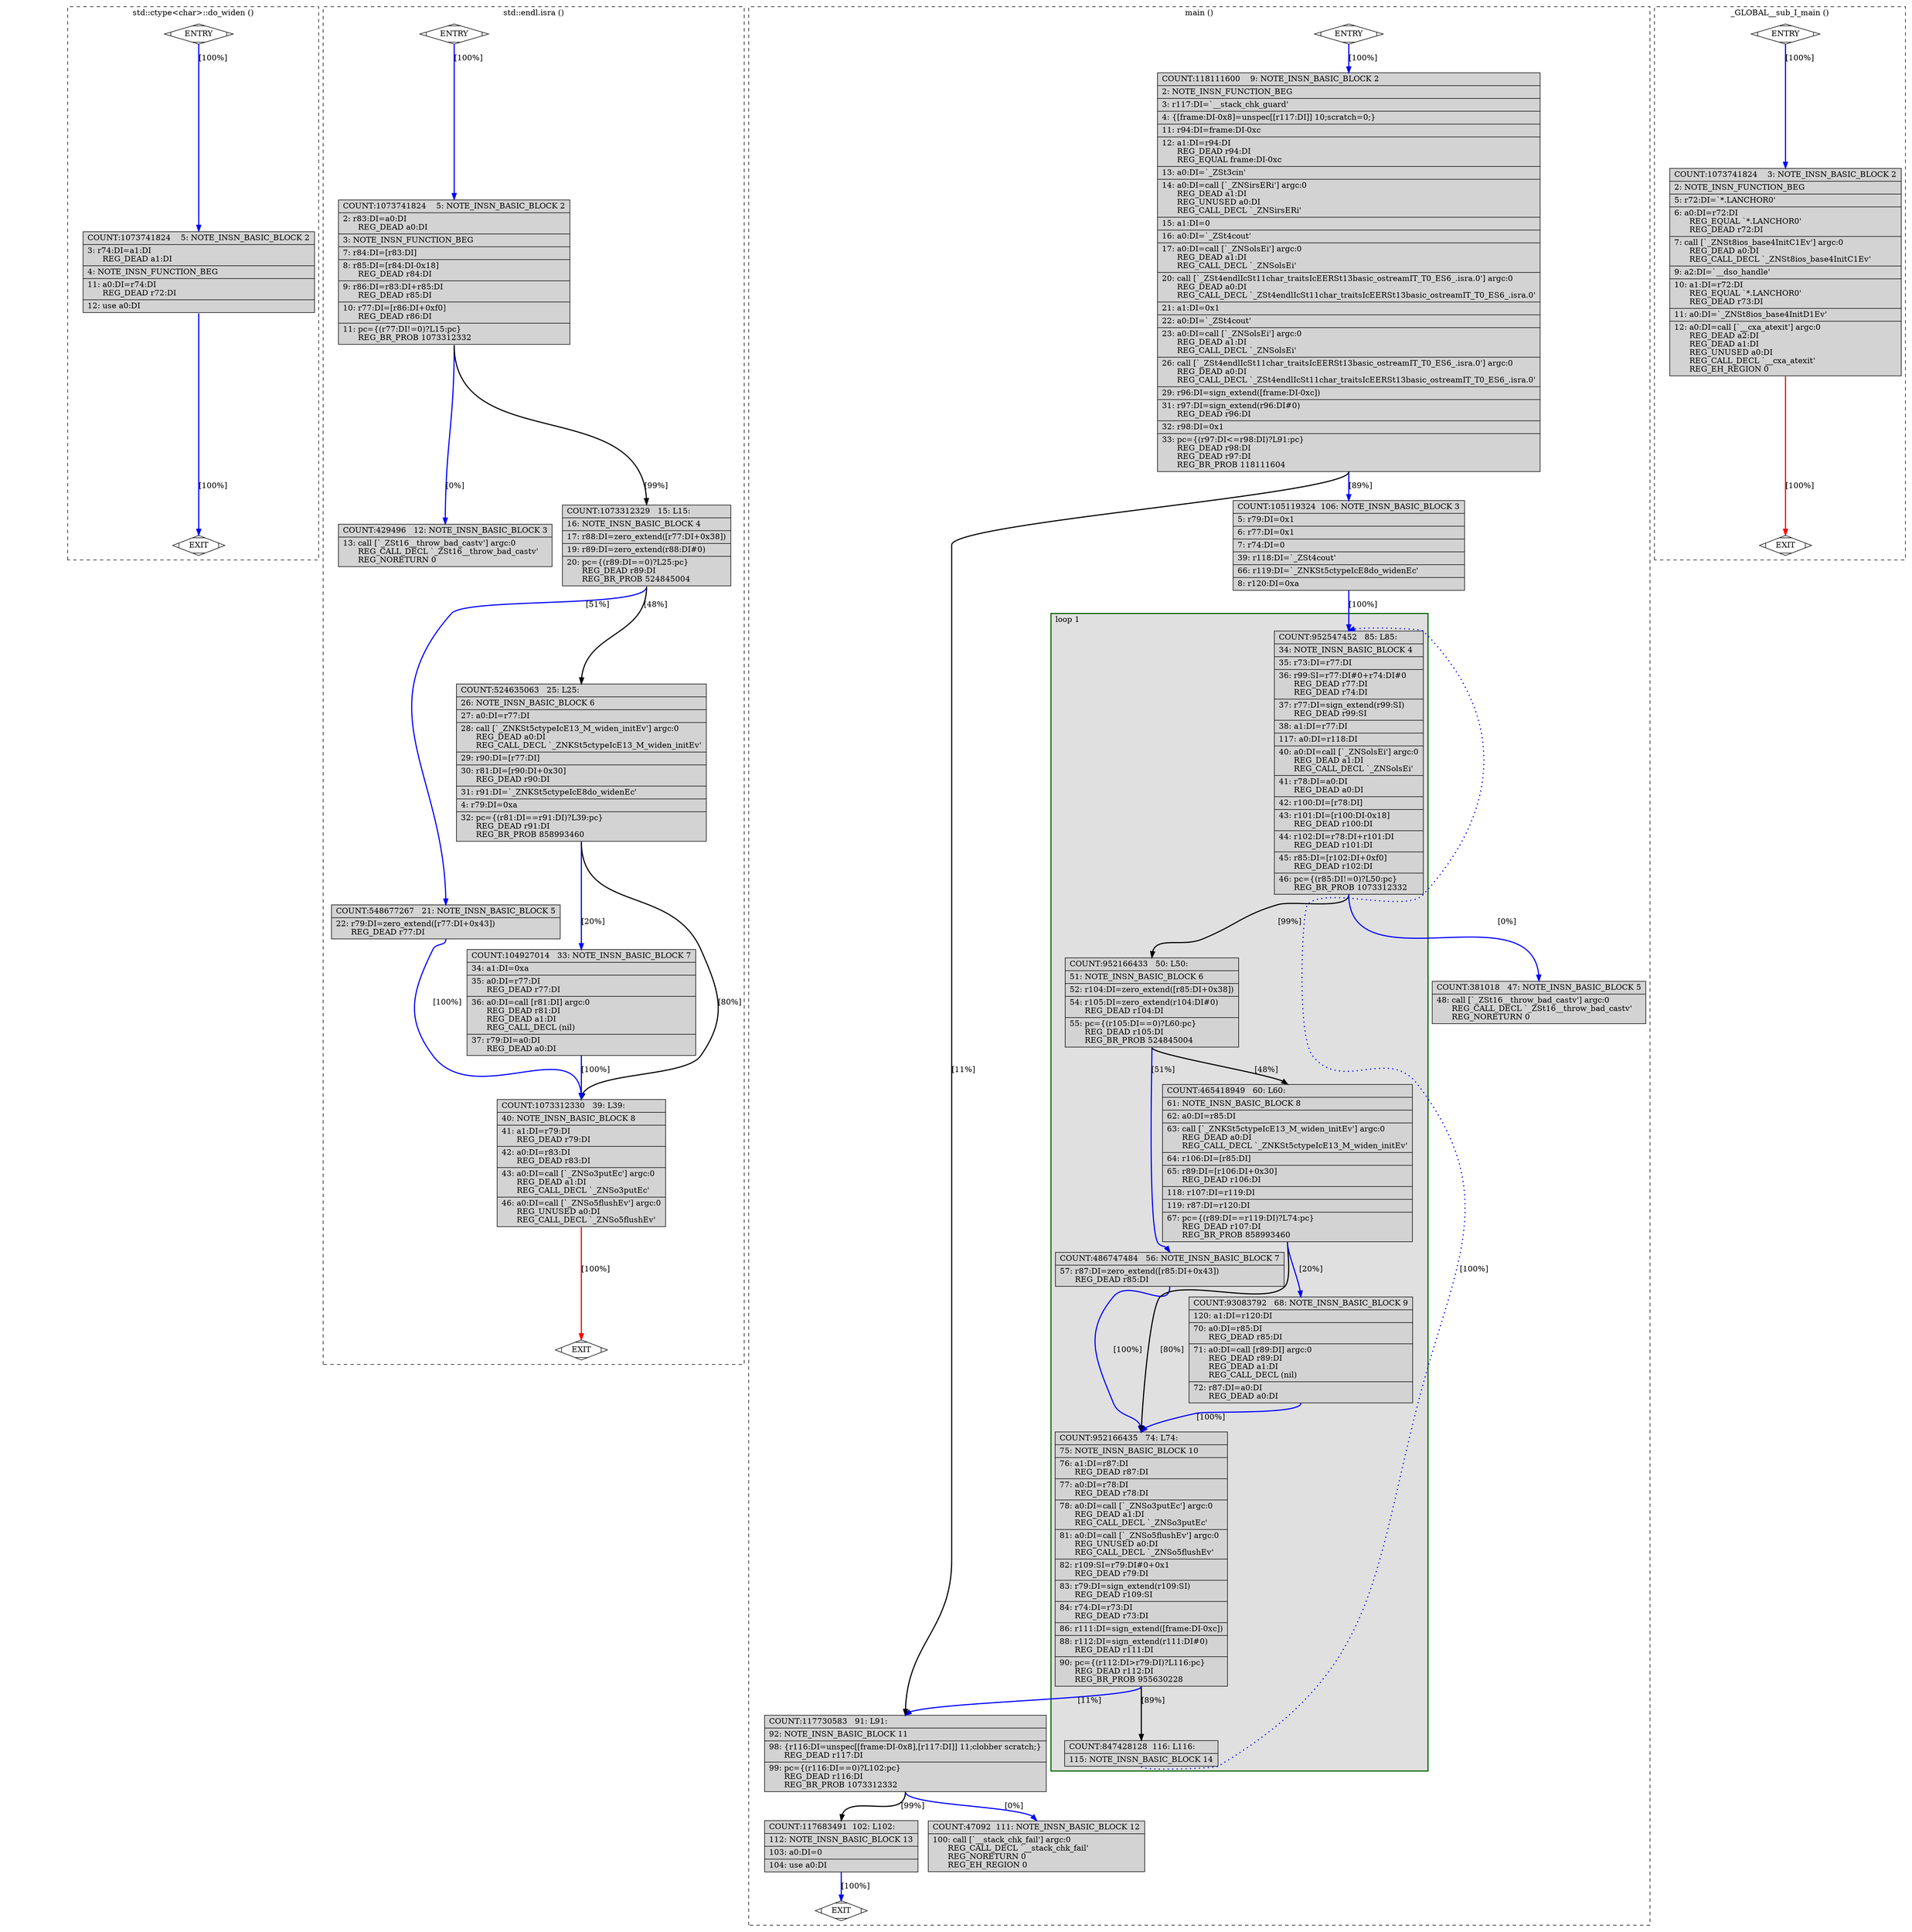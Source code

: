 digraph "cfg_analysis/O2/fibonacci_O2-Fibonacci.cpp.264r.loop2_invariant" {
overlap=false;
subgraph "cluster_std::ctype<char>::do_widen" {
	style="dashed";
	color="black";
	label="std::ctype<char>::do_widen ()";
	fn_1561_basic_block_0 [shape=Mdiamond,style=filled,fillcolor=white,label="ENTRY"];

	fn_1561_basic_block_1 [shape=Mdiamond,style=filled,fillcolor=white,label="EXIT"];

	fn_1561_basic_block_2 [shape=record,style=filled,fillcolor=lightgrey,label="{COUNT:1073741824\ \ \ \ 5:\ NOTE_INSN_BASIC_BLOCK\ 2\l\
|\ \ \ \ 3:\ r74:DI=a1:DI\l\
\ \ \ \ \ \ REG_DEAD\ a1:DI\l\
|\ \ \ \ 4:\ NOTE_INSN_FUNCTION_BEG\l\
|\ \ \ 11:\ a0:DI=r74:DI\l\
\ \ \ \ \ \ REG_DEAD\ r72:DI\l\
|\ \ \ 12:\ use\ a0:DI\l\
}"];

	fn_1561_basic_block_0:s -> fn_1561_basic_block_2:n [style="solid,bold",color=blue,weight=100,constraint=true,label="[100%]"];
	fn_1561_basic_block_2:s -> fn_1561_basic_block_1:n [style="solid,bold",color=blue,weight=100,constraint=true,label="[100%]"];
	fn_1561_basic_block_0:s -> fn_1561_basic_block_1:n [style="invis",constraint=true];
}
subgraph "cluster_std::endl.isra" {
	style="dashed";
	color="black";
	label="std::endl.isra ()";
	fn_2298_basic_block_0 [shape=Mdiamond,style=filled,fillcolor=white,label="ENTRY"];

	fn_2298_basic_block_1 [shape=Mdiamond,style=filled,fillcolor=white,label="EXIT"];

	fn_2298_basic_block_2 [shape=record,style=filled,fillcolor=lightgrey,label="{COUNT:1073741824\ \ \ \ 5:\ NOTE_INSN_BASIC_BLOCK\ 2\l\
|\ \ \ \ 2:\ r83:DI=a0:DI\l\
\ \ \ \ \ \ REG_DEAD\ a0:DI\l\
|\ \ \ \ 3:\ NOTE_INSN_FUNCTION_BEG\l\
|\ \ \ \ 7:\ r84:DI=[r83:DI]\l\
|\ \ \ \ 8:\ r85:DI=[r84:DI-0x18]\l\
\ \ \ \ \ \ REG_DEAD\ r84:DI\l\
|\ \ \ \ 9:\ r86:DI=r83:DI+r85:DI\l\
\ \ \ \ \ \ REG_DEAD\ r85:DI\l\
|\ \ \ 10:\ r77:DI=[r86:DI+0xf0]\l\
\ \ \ \ \ \ REG_DEAD\ r86:DI\l\
|\ \ \ 11:\ pc=\{(r77:DI!=0)?L15:pc\}\l\
\ \ \ \ \ \ REG_BR_PROB\ 1073312332\l\
}"];

	fn_2298_basic_block_3 [shape=record,style=filled,fillcolor=lightgrey,label="{COUNT:429496\ \ \ 12:\ NOTE_INSN_BASIC_BLOCK\ 3\l\
|\ \ \ 13:\ call\ [`_ZSt16__throw_bad_castv']\ argc:0\l\
\ \ \ \ \ \ REG_CALL_DECL\ `_ZSt16__throw_bad_castv'\l\
\ \ \ \ \ \ REG_NORETURN\ 0\l\
}"];

	fn_2298_basic_block_4 [shape=record,style=filled,fillcolor=lightgrey,label="{COUNT:1073312329\ \ \ 15:\ L15:\l\
|\ \ \ 16:\ NOTE_INSN_BASIC_BLOCK\ 4\l\
|\ \ \ 17:\ r88:DI=zero_extend([r77:DI+0x38])\l\
|\ \ \ 19:\ r89:DI=zero_extend(r88:DI#0)\l\
|\ \ \ 20:\ pc=\{(r89:DI==0)?L25:pc\}\l\
\ \ \ \ \ \ REG_DEAD\ r89:DI\l\
\ \ \ \ \ \ REG_BR_PROB\ 524845004\l\
}"];

	fn_2298_basic_block_5 [shape=record,style=filled,fillcolor=lightgrey,label="{COUNT:548677267\ \ \ 21:\ NOTE_INSN_BASIC_BLOCK\ 5\l\
|\ \ \ 22:\ r79:DI=zero_extend([r77:DI+0x43])\l\
\ \ \ \ \ \ REG_DEAD\ r77:DI\l\
}"];

	fn_2298_basic_block_6 [shape=record,style=filled,fillcolor=lightgrey,label="{COUNT:524635063\ \ \ 25:\ L25:\l\
|\ \ \ 26:\ NOTE_INSN_BASIC_BLOCK\ 6\l\
|\ \ \ 27:\ a0:DI=r77:DI\l\
|\ \ \ 28:\ call\ [`_ZNKSt5ctypeIcE13_M_widen_initEv']\ argc:0\l\
\ \ \ \ \ \ REG_DEAD\ a0:DI\l\
\ \ \ \ \ \ REG_CALL_DECL\ `_ZNKSt5ctypeIcE13_M_widen_initEv'\l\
|\ \ \ 29:\ r90:DI=[r77:DI]\l\
|\ \ \ 30:\ r81:DI=[r90:DI+0x30]\l\
\ \ \ \ \ \ REG_DEAD\ r90:DI\l\
|\ \ \ 31:\ r91:DI=`_ZNKSt5ctypeIcE8do_widenEc'\l\
|\ \ \ \ 4:\ r79:DI=0xa\l\
|\ \ \ 32:\ pc=\{(r81:DI==r91:DI)?L39:pc\}\l\
\ \ \ \ \ \ REG_DEAD\ r91:DI\l\
\ \ \ \ \ \ REG_BR_PROB\ 858993460\l\
}"];

	fn_2298_basic_block_7 [shape=record,style=filled,fillcolor=lightgrey,label="{COUNT:104927014\ \ \ 33:\ NOTE_INSN_BASIC_BLOCK\ 7\l\
|\ \ \ 34:\ a1:DI=0xa\l\
|\ \ \ 35:\ a0:DI=r77:DI\l\
\ \ \ \ \ \ REG_DEAD\ r77:DI\l\
|\ \ \ 36:\ a0:DI=call\ [r81:DI]\ argc:0\l\
\ \ \ \ \ \ REG_DEAD\ r81:DI\l\
\ \ \ \ \ \ REG_DEAD\ a1:DI\l\
\ \ \ \ \ \ REG_CALL_DECL\ (nil)\l\
|\ \ \ 37:\ r79:DI=a0:DI\l\
\ \ \ \ \ \ REG_DEAD\ a0:DI\l\
}"];

	fn_2298_basic_block_8 [shape=record,style=filled,fillcolor=lightgrey,label="{COUNT:1073312330\ \ \ 39:\ L39:\l\
|\ \ \ 40:\ NOTE_INSN_BASIC_BLOCK\ 8\l\
|\ \ \ 41:\ a1:DI=r79:DI\l\
\ \ \ \ \ \ REG_DEAD\ r79:DI\l\
|\ \ \ 42:\ a0:DI=r83:DI\l\
\ \ \ \ \ \ REG_DEAD\ r83:DI\l\
|\ \ \ 43:\ a0:DI=call\ [`_ZNSo3putEc']\ argc:0\l\
\ \ \ \ \ \ REG_DEAD\ a1:DI\l\
\ \ \ \ \ \ REG_CALL_DECL\ `_ZNSo3putEc'\l\
|\ \ \ 46:\ a0:DI=call\ [`_ZNSo5flushEv']\ argc:0\l\
\ \ \ \ \ \ REG_UNUSED\ a0:DI\l\
\ \ \ \ \ \ REG_CALL_DECL\ `_ZNSo5flushEv'\l\
}"];

	fn_2298_basic_block_0:s -> fn_2298_basic_block_2:n [style="solid,bold",color=blue,weight=100,constraint=true,label="[100%]"];
	fn_2298_basic_block_2:s -> fn_2298_basic_block_3:n [style="solid,bold",color=blue,weight=100,constraint=true,label="[0%]"];
	fn_2298_basic_block_2:s -> fn_2298_basic_block_4:n [style="solid,bold",color=black,weight=10,constraint=true,label="[99%]"];
	fn_2298_basic_block_4:s -> fn_2298_basic_block_5:n [style="solid,bold",color=blue,weight=100,constraint=true,label="[51%]"];
	fn_2298_basic_block_4:s -> fn_2298_basic_block_6:n [style="solid,bold",color=black,weight=10,constraint=true,label="[48%]"];
	fn_2298_basic_block_5:s -> fn_2298_basic_block_8:n [style="solid,bold",color=blue,weight=100,constraint=true,label="[100%]"];
	fn_2298_basic_block_6:s -> fn_2298_basic_block_8:n [style="solid,bold",color=black,weight=10,constraint=true,label="[80%]"];
	fn_2298_basic_block_6:s -> fn_2298_basic_block_7:n [style="solid,bold",color=blue,weight=100,constraint=true,label="[20%]"];
	fn_2298_basic_block_7:s -> fn_2298_basic_block_8:n [style="solid,bold",color=blue,weight=100,constraint=true,label="[100%]"];
	fn_2298_basic_block_8:s -> fn_2298_basic_block_1:n [style="solid,bold",color=red,weight=10,constraint=true,label="[100%]"];
	fn_2298_basic_block_0:s -> fn_2298_basic_block_1:n [style="invis",constraint=true];
}
subgraph "cluster_main" {
	style="dashed";
	color="black";
	label="main ()";
	subgraph cluster_1808_1 {
	style="filled";
	color="darkgreen";
	fillcolor="grey88";
	label="loop 1";
	labeljust=l;
	penwidth=2;
	fn_1808_basic_block_4 [shape=record,style=filled,fillcolor=lightgrey,label="{COUNT:952547452\ \ \ 85:\ L85:\l\
|\ \ \ 34:\ NOTE_INSN_BASIC_BLOCK\ 4\l\
|\ \ \ 35:\ r73:DI=r77:DI\l\
|\ \ \ 36:\ r99:SI=r77:DI#0+r74:DI#0\l\
\ \ \ \ \ \ REG_DEAD\ r77:DI\l\
\ \ \ \ \ \ REG_DEAD\ r74:DI\l\
|\ \ \ 37:\ r77:DI=sign_extend(r99:SI)\l\
\ \ \ \ \ \ REG_DEAD\ r99:SI\l\
|\ \ \ 38:\ a1:DI=r77:DI\l\
|\ \ 117:\ a0:DI=r118:DI\l\
|\ \ \ 40:\ a0:DI=call\ [`_ZNSolsEi']\ argc:0\l\
\ \ \ \ \ \ REG_DEAD\ a1:DI\l\
\ \ \ \ \ \ REG_CALL_DECL\ `_ZNSolsEi'\l\
|\ \ \ 41:\ r78:DI=a0:DI\l\
\ \ \ \ \ \ REG_DEAD\ a0:DI\l\
|\ \ \ 42:\ r100:DI=[r78:DI]\l\
|\ \ \ 43:\ r101:DI=[r100:DI-0x18]\l\
\ \ \ \ \ \ REG_DEAD\ r100:DI\l\
|\ \ \ 44:\ r102:DI=r78:DI+r101:DI\l\
\ \ \ \ \ \ REG_DEAD\ r101:DI\l\
|\ \ \ 45:\ r85:DI=[r102:DI+0xf0]\l\
\ \ \ \ \ \ REG_DEAD\ r102:DI\l\
|\ \ \ 46:\ pc=\{(r85:DI!=0)?L50:pc\}\l\
\ \ \ \ \ \ REG_BR_PROB\ 1073312332\l\
}"];

	fn_1808_basic_block_6 [shape=record,style=filled,fillcolor=lightgrey,label="{COUNT:952166433\ \ \ 50:\ L50:\l\
|\ \ \ 51:\ NOTE_INSN_BASIC_BLOCK\ 6\l\
|\ \ \ 52:\ r104:DI=zero_extend([r85:DI+0x38])\l\
|\ \ \ 54:\ r105:DI=zero_extend(r104:DI#0)\l\
\ \ \ \ \ \ REG_DEAD\ r104:DI\l\
|\ \ \ 55:\ pc=\{(r105:DI==0)?L60:pc\}\l\
\ \ \ \ \ \ REG_DEAD\ r105:DI\l\
\ \ \ \ \ \ REG_BR_PROB\ 524845004\l\
}"];

	fn_1808_basic_block_7 [shape=record,style=filled,fillcolor=lightgrey,label="{COUNT:486747484\ \ \ 56:\ NOTE_INSN_BASIC_BLOCK\ 7\l\
|\ \ \ 57:\ r87:DI=zero_extend([r85:DI+0x43])\l\
\ \ \ \ \ \ REG_DEAD\ r85:DI\l\
}"];

	fn_1808_basic_block_8 [shape=record,style=filled,fillcolor=lightgrey,label="{COUNT:465418949\ \ \ 60:\ L60:\l\
|\ \ \ 61:\ NOTE_INSN_BASIC_BLOCK\ 8\l\
|\ \ \ 62:\ a0:DI=r85:DI\l\
|\ \ \ 63:\ call\ [`_ZNKSt5ctypeIcE13_M_widen_initEv']\ argc:0\l\
\ \ \ \ \ \ REG_DEAD\ a0:DI\l\
\ \ \ \ \ \ REG_CALL_DECL\ `_ZNKSt5ctypeIcE13_M_widen_initEv'\l\
|\ \ \ 64:\ r106:DI=[r85:DI]\l\
|\ \ \ 65:\ r89:DI=[r106:DI+0x30]\l\
\ \ \ \ \ \ REG_DEAD\ r106:DI\l\
|\ \ 118:\ r107:DI=r119:DI\l\
|\ \ 119:\ r87:DI=r120:DI\l\
|\ \ \ 67:\ pc=\{(r89:DI==r119:DI)?L74:pc\}\l\
\ \ \ \ \ \ REG_DEAD\ r107:DI\l\
\ \ \ \ \ \ REG_BR_PROB\ 858993460\l\
}"];

	fn_1808_basic_block_10 [shape=record,style=filled,fillcolor=lightgrey,label="{COUNT:952166435\ \ \ 74:\ L74:\l\
|\ \ \ 75:\ NOTE_INSN_BASIC_BLOCK\ 10\l\
|\ \ \ 76:\ a1:DI=r87:DI\l\
\ \ \ \ \ \ REG_DEAD\ r87:DI\l\
|\ \ \ 77:\ a0:DI=r78:DI\l\
\ \ \ \ \ \ REG_DEAD\ r78:DI\l\
|\ \ \ 78:\ a0:DI=call\ [`_ZNSo3putEc']\ argc:0\l\
\ \ \ \ \ \ REG_DEAD\ a1:DI\l\
\ \ \ \ \ \ REG_CALL_DECL\ `_ZNSo3putEc'\l\
|\ \ \ 81:\ a0:DI=call\ [`_ZNSo5flushEv']\ argc:0\l\
\ \ \ \ \ \ REG_UNUSED\ a0:DI\l\
\ \ \ \ \ \ REG_CALL_DECL\ `_ZNSo5flushEv'\l\
|\ \ \ 82:\ r109:SI=r79:DI#0+0x1\l\
\ \ \ \ \ \ REG_DEAD\ r79:DI\l\
|\ \ \ 83:\ r79:DI=sign_extend(r109:SI)\l\
\ \ \ \ \ \ REG_DEAD\ r109:SI\l\
|\ \ \ 84:\ r74:DI=r73:DI\l\
\ \ \ \ \ \ REG_DEAD\ r73:DI\l\
|\ \ \ 86:\ r111:DI=sign_extend([frame:DI-0xc])\l\
|\ \ \ 88:\ r112:DI=sign_extend(r111:DI#0)\l\
\ \ \ \ \ \ REG_DEAD\ r111:DI\l\
|\ \ \ 90:\ pc=\{(r112:DI\>r79:DI)?L116:pc\}\l\
\ \ \ \ \ \ REG_DEAD\ r112:DI\l\
\ \ \ \ \ \ REG_BR_PROB\ 955630228\l\
}"];

	fn_1808_basic_block_9 [shape=record,style=filled,fillcolor=lightgrey,label="{COUNT:93083792\ \ \ 68:\ NOTE_INSN_BASIC_BLOCK\ 9\l\
|\ \ 120:\ a1:DI=r120:DI\l\
|\ \ \ 70:\ a0:DI=r85:DI\l\
\ \ \ \ \ \ REG_DEAD\ r85:DI\l\
|\ \ \ 71:\ a0:DI=call\ [r89:DI]\ argc:0\l\
\ \ \ \ \ \ REG_DEAD\ r89:DI\l\
\ \ \ \ \ \ REG_DEAD\ a1:DI\l\
\ \ \ \ \ \ REG_CALL_DECL\ (nil)\l\
|\ \ \ 72:\ r87:DI=a0:DI\l\
\ \ \ \ \ \ REG_DEAD\ a0:DI\l\
}"];

	fn_1808_basic_block_14 [shape=record,style=filled,fillcolor=lightgrey,label="{COUNT:847428128\ \ 116:\ L116:\l\
|\ \ 115:\ NOTE_INSN_BASIC_BLOCK\ 14\l\
}"];

	}
	fn_1808_basic_block_0 [shape=Mdiamond,style=filled,fillcolor=white,label="ENTRY"];

	fn_1808_basic_block_1 [shape=Mdiamond,style=filled,fillcolor=white,label="EXIT"];

	fn_1808_basic_block_2 [shape=record,style=filled,fillcolor=lightgrey,label="{COUNT:118111600\ \ \ \ 9:\ NOTE_INSN_BASIC_BLOCK\ 2\l\
|\ \ \ \ 2:\ NOTE_INSN_FUNCTION_BEG\l\
|\ \ \ \ 3:\ r117:DI=`__stack_chk_guard'\l\
|\ \ \ \ 4:\ \{[frame:DI-0x8]=unspec[[r117:DI]]\ 10;scratch=0;\}\l\
|\ \ \ 11:\ r94:DI=frame:DI-0xc\l\
|\ \ \ 12:\ a1:DI=r94:DI\l\
\ \ \ \ \ \ REG_DEAD\ r94:DI\l\
\ \ \ \ \ \ REG_EQUAL\ frame:DI-0xc\l\
|\ \ \ 13:\ a0:DI=`_ZSt3cin'\l\
|\ \ \ 14:\ a0:DI=call\ [`_ZNSirsERi']\ argc:0\l\
\ \ \ \ \ \ REG_DEAD\ a1:DI\l\
\ \ \ \ \ \ REG_UNUSED\ a0:DI\l\
\ \ \ \ \ \ REG_CALL_DECL\ `_ZNSirsERi'\l\
|\ \ \ 15:\ a1:DI=0\l\
|\ \ \ 16:\ a0:DI=`_ZSt4cout'\l\
|\ \ \ 17:\ a0:DI=call\ [`_ZNSolsEi']\ argc:0\l\
\ \ \ \ \ \ REG_DEAD\ a1:DI\l\
\ \ \ \ \ \ REG_CALL_DECL\ `_ZNSolsEi'\l\
|\ \ \ 20:\ call\ [`_ZSt4endlIcSt11char_traitsIcEERSt13basic_ostreamIT_T0_ES6_.isra.0']\ argc:0\l\
\ \ \ \ \ \ REG_DEAD\ a0:DI\l\
\ \ \ \ \ \ REG_CALL_DECL\ `_ZSt4endlIcSt11char_traitsIcEERSt13basic_ostreamIT_T0_ES6_.isra.0'\l\
|\ \ \ 21:\ a1:DI=0x1\l\
|\ \ \ 22:\ a0:DI=`_ZSt4cout'\l\
|\ \ \ 23:\ a0:DI=call\ [`_ZNSolsEi']\ argc:0\l\
\ \ \ \ \ \ REG_DEAD\ a1:DI\l\
\ \ \ \ \ \ REG_CALL_DECL\ `_ZNSolsEi'\l\
|\ \ \ 26:\ call\ [`_ZSt4endlIcSt11char_traitsIcEERSt13basic_ostreamIT_T0_ES6_.isra.0']\ argc:0\l\
\ \ \ \ \ \ REG_DEAD\ a0:DI\l\
\ \ \ \ \ \ REG_CALL_DECL\ `_ZSt4endlIcSt11char_traitsIcEERSt13basic_ostreamIT_T0_ES6_.isra.0'\l\
|\ \ \ 29:\ r96:DI=sign_extend([frame:DI-0xc])\l\
|\ \ \ 31:\ r97:DI=sign_extend(r96:DI#0)\l\
\ \ \ \ \ \ REG_DEAD\ r96:DI\l\
|\ \ \ 32:\ r98:DI=0x1\l\
|\ \ \ 33:\ pc=\{(r97:DI\<=r98:DI)?L91:pc\}\l\
\ \ \ \ \ \ REG_DEAD\ r98:DI\l\
\ \ \ \ \ \ REG_DEAD\ r97:DI\l\
\ \ \ \ \ \ REG_BR_PROB\ 118111604\l\
}"];

	fn_1808_basic_block_3 [shape=record,style=filled,fillcolor=lightgrey,label="{COUNT:105119324\ \ 106:\ NOTE_INSN_BASIC_BLOCK\ 3\l\
|\ \ \ \ 5:\ r79:DI=0x1\l\
|\ \ \ \ 6:\ r77:DI=0x1\l\
|\ \ \ \ 7:\ r74:DI=0\l\
|\ \ \ 39:\ r118:DI=`_ZSt4cout'\l\
|\ \ \ 66:\ r119:DI=`_ZNKSt5ctypeIcE8do_widenEc'\l\
|\ \ \ \ 8:\ r120:DI=0xa\l\
}"];

	fn_1808_basic_block_5 [shape=record,style=filled,fillcolor=lightgrey,label="{COUNT:381018\ \ \ 47:\ NOTE_INSN_BASIC_BLOCK\ 5\l\
|\ \ \ 48:\ call\ [`_ZSt16__throw_bad_castv']\ argc:0\l\
\ \ \ \ \ \ REG_CALL_DECL\ `_ZSt16__throw_bad_castv'\l\
\ \ \ \ \ \ REG_NORETURN\ 0\l\
}"];

	fn_1808_basic_block_11 [shape=record,style=filled,fillcolor=lightgrey,label="{COUNT:117730583\ \ \ 91:\ L91:\l\
|\ \ \ 92:\ NOTE_INSN_BASIC_BLOCK\ 11\l\
|\ \ \ 98:\ \{r116:DI=unspec[[frame:DI-0x8],[r117:DI]]\ 11;clobber\ scratch;\}\l\
\ \ \ \ \ \ REG_DEAD\ r117:DI\l\
|\ \ \ 99:\ pc=\{(r116:DI==0)?L102:pc\}\l\
\ \ \ \ \ \ REG_DEAD\ r116:DI\l\
\ \ \ \ \ \ REG_BR_PROB\ 1073312332\l\
}"];

	fn_1808_basic_block_12 [shape=record,style=filled,fillcolor=lightgrey,label="{COUNT:47092\ \ 111:\ NOTE_INSN_BASIC_BLOCK\ 12\l\
|\ \ 100:\ call\ [`__stack_chk_fail']\ argc:0\l\
\ \ \ \ \ \ REG_CALL_DECL\ `__stack_chk_fail'\l\
\ \ \ \ \ \ REG_NORETURN\ 0\l\
\ \ \ \ \ \ REG_EH_REGION\ 0\l\
}"];

	fn_1808_basic_block_13 [shape=record,style=filled,fillcolor=lightgrey,label="{COUNT:117683491\ \ 102:\ L102:\l\
|\ \ 112:\ NOTE_INSN_BASIC_BLOCK\ 13\l\
|\ \ 103:\ a0:DI=0\l\
|\ \ 104:\ use\ a0:DI\l\
}"];

	fn_1808_basic_block_0:s -> fn_1808_basic_block_2:n [style="solid,bold",color=blue,weight=100,constraint=true,label="[100%]"];
	fn_1808_basic_block_2:s -> fn_1808_basic_block_3:n [style="solid,bold",color=blue,weight=100,constraint=true,label="[89%]"];
	fn_1808_basic_block_2:s -> fn_1808_basic_block_11:n [style="solid,bold",color=black,weight=10,constraint=true,label="[11%]"];
	fn_1808_basic_block_3:s -> fn_1808_basic_block_4:n [style="solid,bold",color=blue,weight=100,constraint=true,label="[100%]"];
	fn_1808_basic_block_4:s -> fn_1808_basic_block_5:n [style="solid,bold",color=blue,weight=100,constraint=true,label="[0%]"];
	fn_1808_basic_block_4:s -> fn_1808_basic_block_6:n [style="solid,bold",color=black,weight=10,constraint=true,label="[99%]"];
	fn_1808_basic_block_6:s -> fn_1808_basic_block_7:n [style="solid,bold",color=blue,weight=100,constraint=true,label="[51%]"];
	fn_1808_basic_block_6:s -> fn_1808_basic_block_8:n [style="solid,bold",color=black,weight=10,constraint=true,label="[48%]"];
	fn_1808_basic_block_7:s -> fn_1808_basic_block_10:n [style="solid,bold",color=blue,weight=100,constraint=true,label="[100%]"];
	fn_1808_basic_block_8:s -> fn_1808_basic_block_10:n [style="solid,bold",color=black,weight=10,constraint=true,label="[80%]"];
	fn_1808_basic_block_8:s -> fn_1808_basic_block_9:n [style="solid,bold",color=blue,weight=100,constraint=true,label="[20%]"];
	fn_1808_basic_block_9:s -> fn_1808_basic_block_10:n [style="solid,bold",color=blue,weight=100,constraint=true,label="[100%]"];
	fn_1808_basic_block_10:s -> fn_1808_basic_block_14:n [style="solid,bold",color=black,weight=10,constraint=true,label="[89%]"];
	fn_1808_basic_block_10:s -> fn_1808_basic_block_11:n [style="solid,bold",color=blue,weight=100,constraint=true,label="[11%]"];
	fn_1808_basic_block_14:s -> fn_1808_basic_block_4:n [style="dotted,bold",color=blue,weight=10,constraint=false,label="[100%]"];
	fn_1808_basic_block_11:s -> fn_1808_basic_block_13:n [style="solid,bold",color=black,weight=10,constraint=true,label="[99%]"];
	fn_1808_basic_block_11:s -> fn_1808_basic_block_12:n [style="solid,bold",color=blue,weight=100,constraint=true,label="[0%]"];
	fn_1808_basic_block_13:s -> fn_1808_basic_block_1:n [style="solid,bold",color=blue,weight=100,constraint=true,label="[100%]"];
	fn_1808_basic_block_0:s -> fn_1808_basic_block_1:n [style="invis",constraint=true];
}
subgraph "cluster__GLOBAL__sub_I_main" {
	style="dashed";
	color="black";
	label="_GLOBAL__sub_I_main ()";
	fn_2295_basic_block_0 [shape=Mdiamond,style=filled,fillcolor=white,label="ENTRY"];

	fn_2295_basic_block_1 [shape=Mdiamond,style=filled,fillcolor=white,label="EXIT"];

	fn_2295_basic_block_2 [shape=record,style=filled,fillcolor=lightgrey,label="{COUNT:1073741824\ \ \ \ 3:\ NOTE_INSN_BASIC_BLOCK\ 2\l\
|\ \ \ \ 2:\ NOTE_INSN_FUNCTION_BEG\l\
|\ \ \ \ 5:\ r72:DI=`*.LANCHOR0'\l\
|\ \ \ \ 6:\ a0:DI=r72:DI\l\
\ \ \ \ \ \ REG_EQUAL\ `*.LANCHOR0'\l\
\ \ \ \ \ \ REG_DEAD\ r72:DI\l\
|\ \ \ \ 7:\ call\ [`_ZNSt8ios_base4InitC1Ev']\ argc:0\l\
\ \ \ \ \ \ REG_DEAD\ a0:DI\l\
\ \ \ \ \ \ REG_CALL_DECL\ `_ZNSt8ios_base4InitC1Ev'\l\
|\ \ \ \ 9:\ a2:DI=`__dso_handle'\l\
|\ \ \ 10:\ a1:DI=r72:DI\l\
\ \ \ \ \ \ REG_EQUAL\ `*.LANCHOR0'\l\
\ \ \ \ \ \ REG_DEAD\ r73:DI\l\
|\ \ \ 11:\ a0:DI=`_ZNSt8ios_base4InitD1Ev'\l\
|\ \ \ 12:\ a0:DI=call\ [`__cxa_atexit']\ argc:0\l\
\ \ \ \ \ \ REG_DEAD\ a2:DI\l\
\ \ \ \ \ \ REG_DEAD\ a1:DI\l\
\ \ \ \ \ \ REG_UNUSED\ a0:DI\l\
\ \ \ \ \ \ REG_CALL_DECL\ `__cxa_atexit'\l\
\ \ \ \ \ \ REG_EH_REGION\ 0\l\
}"];

	fn_2295_basic_block_0:s -> fn_2295_basic_block_2:n [style="solid,bold",color=blue,weight=100,constraint=true,label="[100%]"];
	fn_2295_basic_block_2:s -> fn_2295_basic_block_1:n [style="solid,bold",color=red,weight=10,constraint=true,label="[100%]"];
	fn_2295_basic_block_0:s -> fn_2295_basic_block_1:n [style="invis",constraint=true];
}
}
